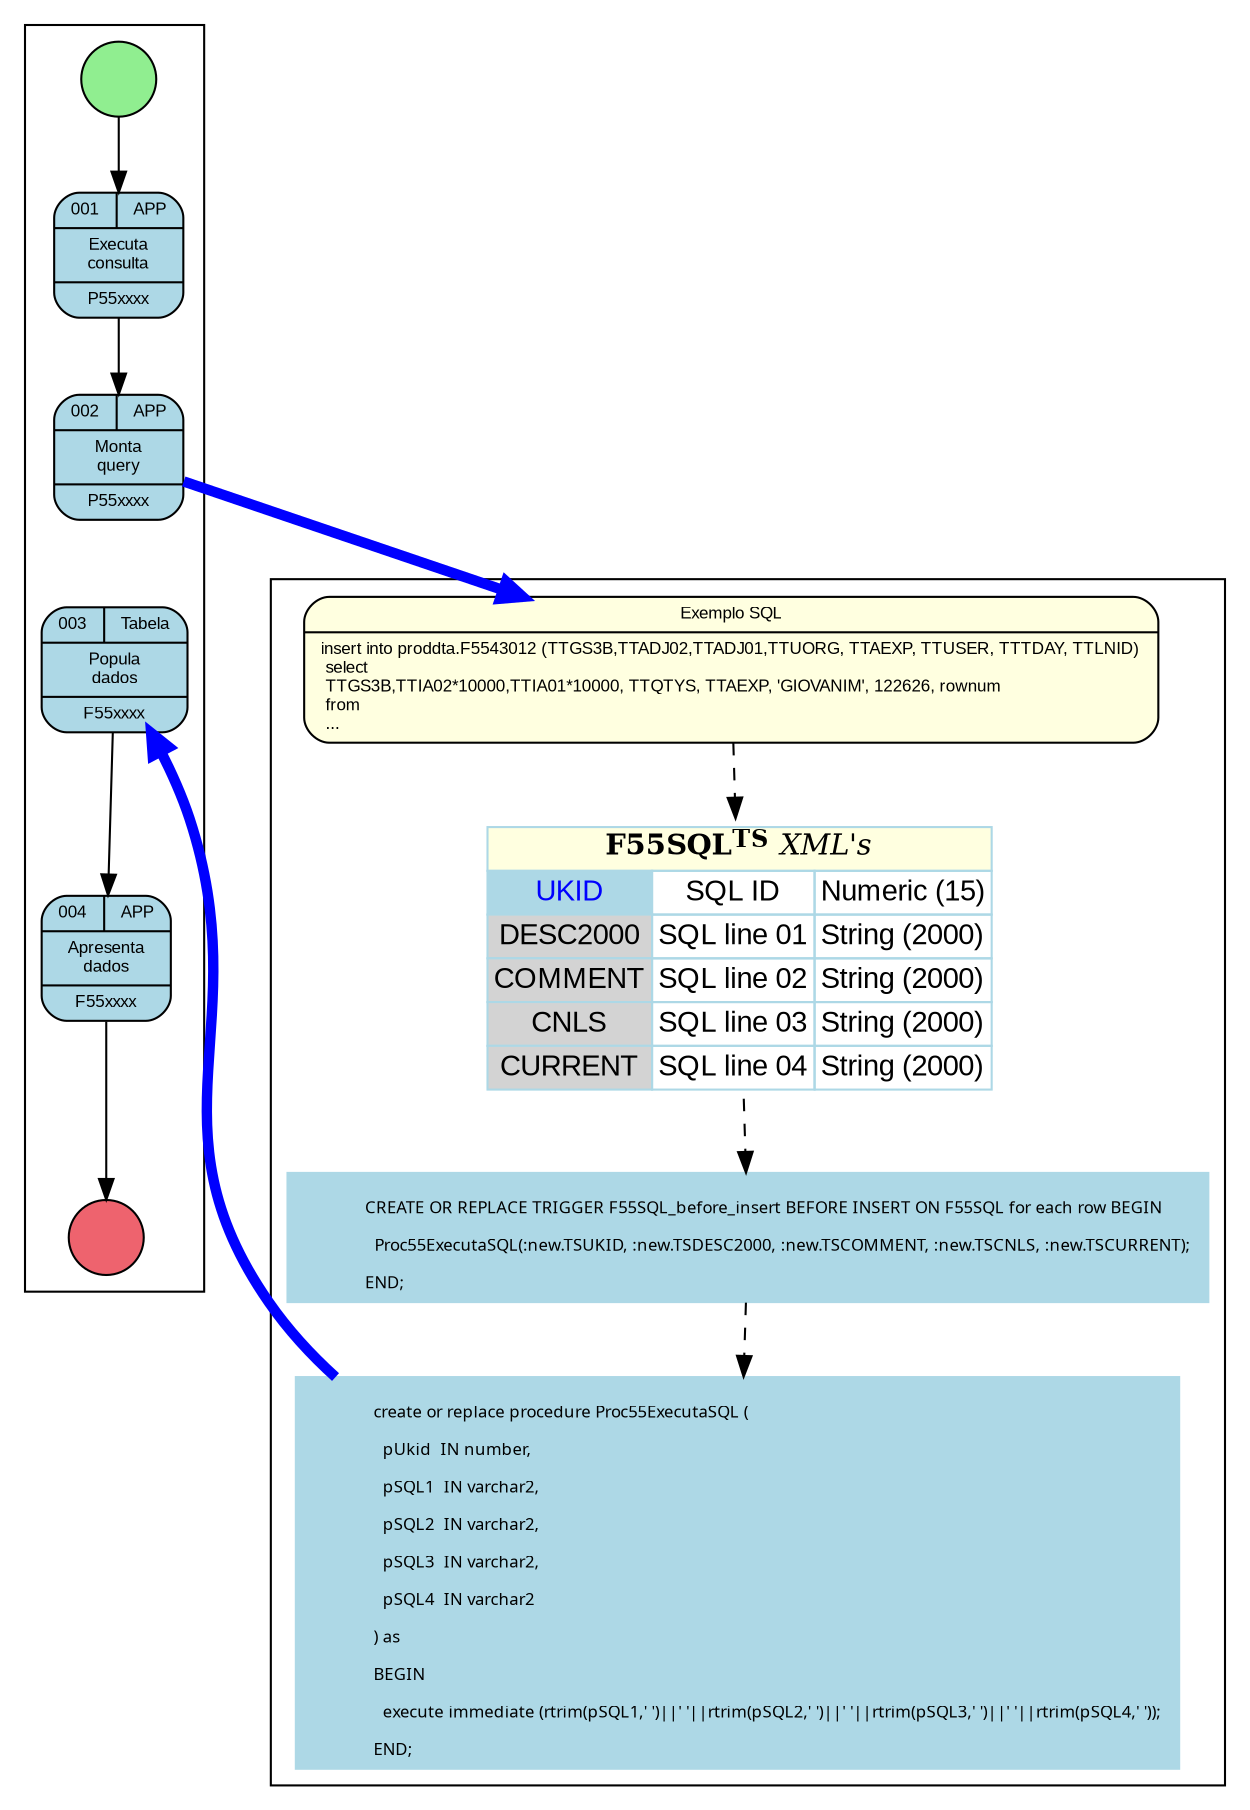 digraph H {

  compound=COMPOUND

  subgraph cluster_A{

    node005 [
      fontname = "Arial",
      fontsize = 8,
      shape=record,
      style="rounded,filled",
      fillcolor="lightyellow"
      label="{Exemplo SQL|
               insert into proddta.F5543012 (TTGS3B,TTADJ02,TTADJ01,TTUORG, TTAEXP, TTUSER, TTTDAY, TTLNID)\l
               select\l
                 TTGS3B,TTIA02*10000,TTIA01*10000, TTQTYS, TTAEXP, 'GIOVANIM', 122626, rownum\l
               from\l
               ...\l
        }"
    ]

    tabela01 [
      shape=none
      label=<
        <table border='0' cellborder='1' color='lightblue' cellspacing='0'>
          <tr><td colspan="3" bgcolor="lightyellow"><b>F55SQL<sup>TS</sup></b> <i>XML's</i></td></tr>
          <tr><td port='col01' bgcolor="lightblue"><font face="arial" color="blue" >UKID</font></td><td><font face="arial">SQL ID</font></td><td><font face="arial">Numeric (15)</font></td></tr>
          <tr><td port='col02' bgcolor="lightgray"><font face="arial" color="black">DESC2000</font></td><td><font face="arial">SQL line 01</font></td><td><font face="arial">String (2000)</font></td></tr>
          <tr><td port='col03' bgcolor="lightgray"><font face="arial" color="black">COMMENT</font></td><td><font face="arial">SQL line 02</font></td><td><font face="arial">String (2000)</font></td></tr>
          <tr><td port='col04' bgcolor="lightgray"><font face="arial" color="black">CNLS</font></td><td><font face="arial">SQL line 03</font></td><td><font face="arial">String (2000)</font></td></tr>
          <tr><td port='col05' bgcolor="lightgray"><font face="arial" color="black">CURRENT</font></td><td><font face="arial">SQL line 04</font></td><td><font face="arial">String (2000)</font></td></tr>
        </table>
    >];

    proc001 [
      fontname = "Courrier",
      fontsize = 8,
      shape=boxe,
      style="filled",
      color=lightblue,
      fillcolor="lightblue"
      label="
             create or replace procedure Proc55ExecutaSQL (\l
               pUkid  IN number,\l
               pSQL1  IN varchar2,\l
               pSQL2  IN varchar2,\l
               pSQL3  IN varchar2,\l
               pSQL4  IN varchar2\l
             ) as\l
             BEGIN\l
               execute immediate (rtrim(pSQL1,' ')||' '||rtrim(pSQL2,' ')||' '||rtrim(pSQL3,' ')||' '||rtrim(pSQL4,' '));\l
             END;\l"
    ]

    trig001 [
      fontname = "Courrier",
      fontsize = 8,
      shape=boxe,
      style="filled",
      color=lightblue,
      fillcolor="lightblue"
      label="
             CREATE OR REPLACE TRIGGER F55SQL_before_insert BEFORE INSERT ON F55SQL for each row BEGIN\l
               Proc55ExecutaSQL(:new.TSUKID, :new.TSDESC2000, :new.TSCOMMENT, :new.TSCNLS, :new.TSCURRENT);\l
             END;\l"
    ]

    tabela01 -> trig001 [ style=dashed ]
    trig001 -> proc001 [ style=dashed ]
    node005 -> tabela01 [style="dashed"]

  }

  subgraph cluster_B{

    nodeini [
      shape=circle,
      style="filled",
      fillcolor="lightgreen",
      label=""
    ]

    nodefin [
      shape=circle,
      style="filled",
      fillcolor="#ee636e",
      label=""
    ]

    node001 [
      fontname = "Arial",
      fontsize = 8,
      shape=record,
      style="rounded,filled",
      fillcolor="lightblue"
      label="{{001|APP}|Executa\nconsulta|P55xxxx}"
    ]

    node002 [
      fontname = "Arial",
      fontsize = 8,
      shape=record,
      style="rounded,filled",
      fillcolor="lightblue"
      label="{{002|APP}|Monta\nquery|P55xxxx}"
    ]

    node003 [
      fontname = "Arial",
      fontsize = 8,
      shape=record,
      style="rounded,filled",
      fillcolor="lightblue"
      label="{{003|Tabela}|Popula\ndados|F55xxxx}"
    ]

    node004 [
      fontname = "Arial",
      fontsize = 8,
      shape=record,
      style="rounded,filled",
      fillcolor="lightblue"
      label="{{004|APP}|Apresenta\ndados|F55xxxx}"
    ]

    nodeini -> node001
    node001 -> node002
    node002 -> node003 [style="invis"]
    node003 -> node004
    node004 -> nodefin

  }

  proc001 -> node003 [color=blue penwidth=5]
  node002 -> node005 [color=blue penwidth=5]
}